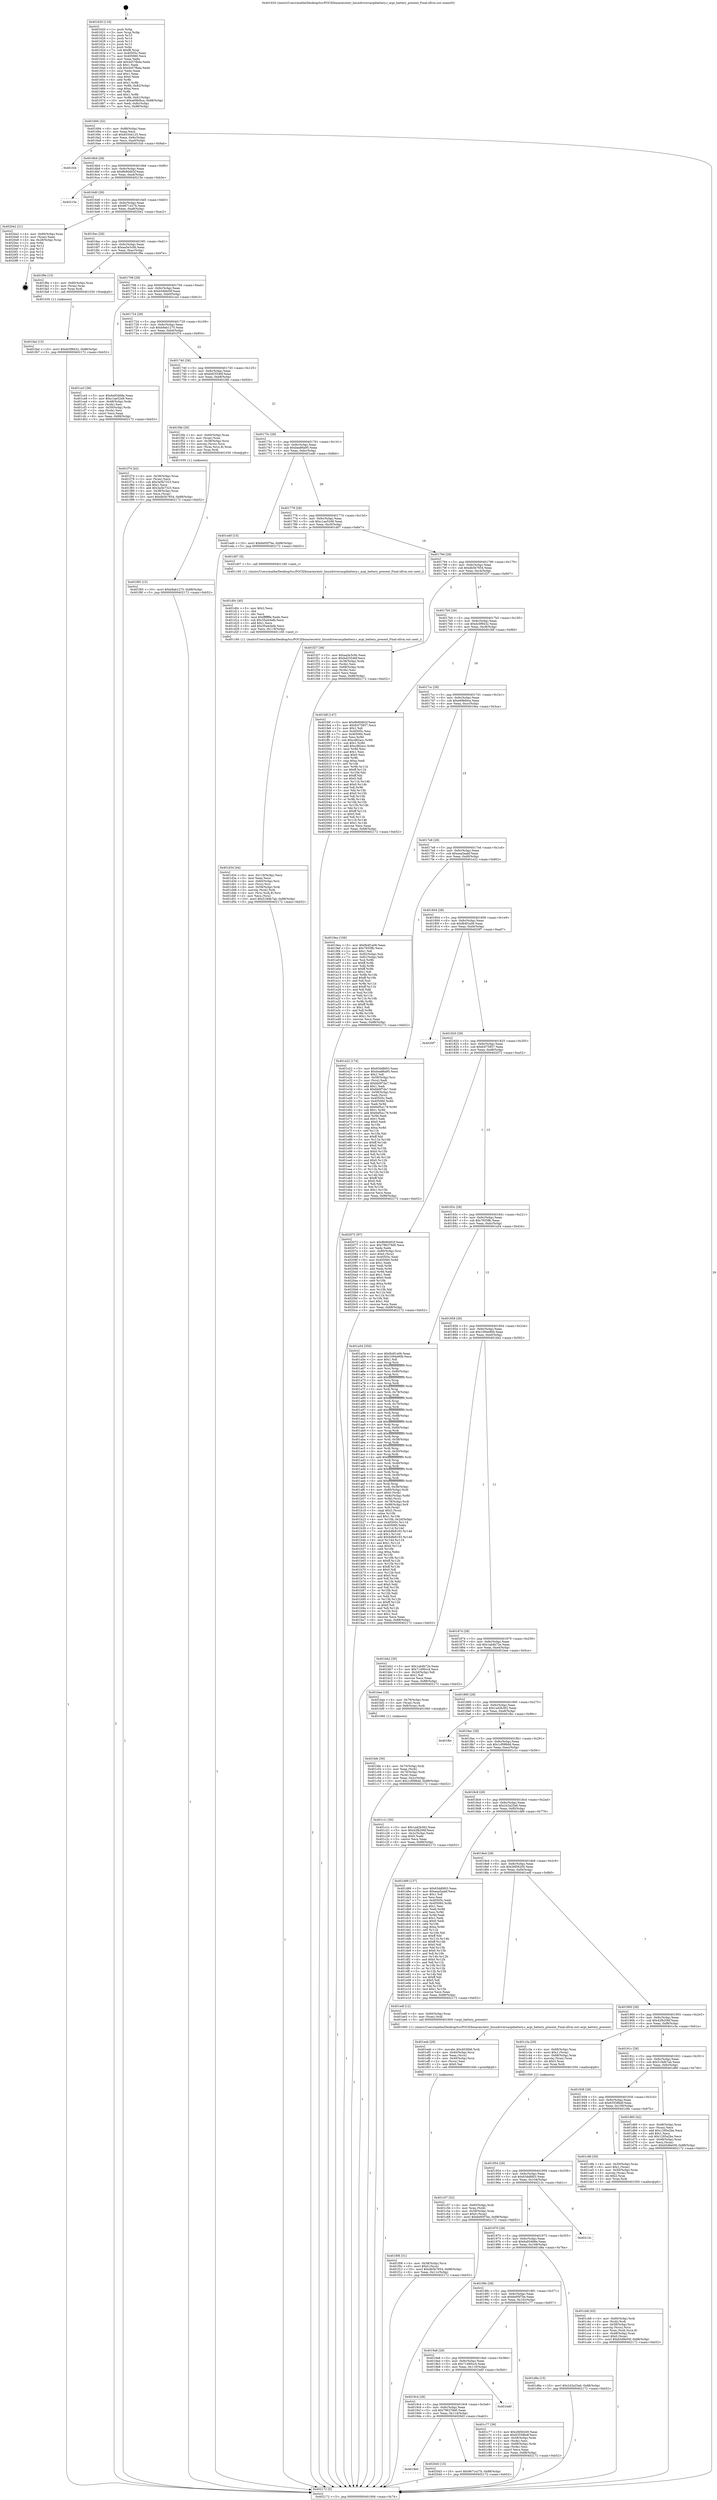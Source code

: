 digraph "0x401620" {
  label = "0x401620 (/mnt/c/Users/mathe/Desktop/tcc/POCII/binaries/extr_linuxdriversacpibattery.c_acpi_battery_present_Final-ollvm.out::main(0))"
  labelloc = "t"
  node[shape=record]

  Entry [label="",width=0.3,height=0.3,shape=circle,fillcolor=black,style=filled]
  "0x401694" [label="{
     0x401694 [32]\l
     | [instrs]\l
     &nbsp;&nbsp;0x401694 \<+6\>: mov -0x88(%rbp),%eax\l
     &nbsp;&nbsp;0x40169a \<+2\>: mov %eax,%ecx\l
     &nbsp;&nbsp;0x40169c \<+6\>: sub $0x83344125,%ecx\l
     &nbsp;&nbsp;0x4016a2 \<+6\>: mov %eax,-0x9c(%rbp)\l
     &nbsp;&nbsp;0x4016a8 \<+6\>: mov %ecx,-0xa0(%rbp)\l
     &nbsp;&nbsp;0x4016ae \<+6\>: je 0000000000401fcb \<main+0x9ab\>\l
  }"]
  "0x401fcb" [label="{
     0x401fcb\l
  }", style=dashed]
  "0x4016b4" [label="{
     0x4016b4 [28]\l
     | [instrs]\l
     &nbsp;&nbsp;0x4016b4 \<+5\>: jmp 00000000004016b9 \<main+0x99\>\l
     &nbsp;&nbsp;0x4016b9 \<+6\>: mov -0x9c(%rbp),%eax\l
     &nbsp;&nbsp;0x4016bf \<+5\>: sub $0x8b90d02f,%eax\l
     &nbsp;&nbsp;0x4016c4 \<+6\>: mov %eax,-0xa4(%rbp)\l
     &nbsp;&nbsp;0x4016ca \<+6\>: je 000000000040215e \<main+0xb3e\>\l
  }"]
  Exit [label="",width=0.3,height=0.3,shape=circle,fillcolor=black,style=filled,peripheries=2]
  "0x40215e" [label="{
     0x40215e\l
  }", style=dashed]
  "0x4016d0" [label="{
     0x4016d0 [28]\l
     | [instrs]\l
     &nbsp;&nbsp;0x4016d0 \<+5\>: jmp 00000000004016d5 \<main+0xb5\>\l
     &nbsp;&nbsp;0x4016d5 \<+6\>: mov -0x9c(%rbp),%eax\l
     &nbsp;&nbsp;0x4016db \<+5\>: sub $0x9671e27b,%eax\l
     &nbsp;&nbsp;0x4016e0 \<+6\>: mov %eax,-0xa8(%rbp)\l
     &nbsp;&nbsp;0x4016e6 \<+6\>: je 00000000004020e2 \<main+0xac2\>\l
  }"]
  "0x4019e0" [label="{
     0x4019e0\l
  }", style=dashed]
  "0x4020e2" [label="{
     0x4020e2 [21]\l
     | [instrs]\l
     &nbsp;&nbsp;0x4020e2 \<+4\>: mov -0x80(%rbp),%rax\l
     &nbsp;&nbsp;0x4020e6 \<+2\>: mov (%rax),%eax\l
     &nbsp;&nbsp;0x4020e8 \<+4\>: lea -0x28(%rbp),%rsp\l
     &nbsp;&nbsp;0x4020ec \<+1\>: pop %rbx\l
     &nbsp;&nbsp;0x4020ed \<+2\>: pop %r12\l
     &nbsp;&nbsp;0x4020ef \<+2\>: pop %r13\l
     &nbsp;&nbsp;0x4020f1 \<+2\>: pop %r14\l
     &nbsp;&nbsp;0x4020f3 \<+2\>: pop %r15\l
     &nbsp;&nbsp;0x4020f5 \<+1\>: pop %rbp\l
     &nbsp;&nbsp;0x4020f6 \<+1\>: ret\l
  }"]
  "0x4016ec" [label="{
     0x4016ec [28]\l
     | [instrs]\l
     &nbsp;&nbsp;0x4016ec \<+5\>: jmp 00000000004016f1 \<main+0xd1\>\l
     &nbsp;&nbsp;0x4016f1 \<+6\>: mov -0x9c(%rbp),%eax\l
     &nbsp;&nbsp;0x4016f7 \<+5\>: sub $0xaa5e3c0b,%eax\l
     &nbsp;&nbsp;0x4016fc \<+6\>: mov %eax,-0xac(%rbp)\l
     &nbsp;&nbsp;0x401702 \<+6\>: je 0000000000401f9e \<main+0x97e\>\l
  }"]
  "0x4020d3" [label="{
     0x4020d3 [15]\l
     | [instrs]\l
     &nbsp;&nbsp;0x4020d3 \<+10\>: movl $0x9671e27b,-0x88(%rbp)\l
     &nbsp;&nbsp;0x4020dd \<+5\>: jmp 0000000000402172 \<main+0xb52\>\l
  }"]
  "0x401f9e" [label="{
     0x401f9e [15]\l
     | [instrs]\l
     &nbsp;&nbsp;0x401f9e \<+4\>: mov -0x60(%rbp),%rax\l
     &nbsp;&nbsp;0x401fa2 \<+3\>: mov (%rax),%rax\l
     &nbsp;&nbsp;0x401fa5 \<+3\>: mov %rax,%rdi\l
     &nbsp;&nbsp;0x401fa8 \<+5\>: call 0000000000401030 \<free@plt\>\l
     | [calls]\l
     &nbsp;&nbsp;0x401030 \{1\} (unknown)\l
  }"]
  "0x401708" [label="{
     0x401708 [28]\l
     | [instrs]\l
     &nbsp;&nbsp;0x401708 \<+5\>: jmp 000000000040170d \<main+0xed\>\l
     &nbsp;&nbsp;0x40170d \<+6\>: mov -0x9c(%rbp),%eax\l
     &nbsp;&nbsp;0x401713 \<+5\>: sub $0xb5d9e05f,%eax\l
     &nbsp;&nbsp;0x401718 \<+6\>: mov %eax,-0xb0(%rbp)\l
     &nbsp;&nbsp;0x40171e \<+6\>: je 0000000000401ce3 \<main+0x6c3\>\l
  }"]
  "0x4019c4" [label="{
     0x4019c4 [28]\l
     | [instrs]\l
     &nbsp;&nbsp;0x4019c4 \<+5\>: jmp 00000000004019c9 \<main+0x3a9\>\l
     &nbsp;&nbsp;0x4019c9 \<+6\>: mov -0x9c(%rbp),%eax\l
     &nbsp;&nbsp;0x4019cf \<+5\>: sub $0x796279d0,%eax\l
     &nbsp;&nbsp;0x4019d4 \<+6\>: mov %eax,-0x114(%rbp)\l
     &nbsp;&nbsp;0x4019da \<+6\>: je 00000000004020d3 \<main+0xab3\>\l
  }"]
  "0x401ce3" [label="{
     0x401ce3 [36]\l
     | [instrs]\l
     &nbsp;&nbsp;0x401ce3 \<+5\>: mov $0x6a93468e,%eax\l
     &nbsp;&nbsp;0x401ce8 \<+5\>: mov $0xc1ae52d9,%ecx\l
     &nbsp;&nbsp;0x401ced \<+4\>: mov -0x48(%rbp),%rdx\l
     &nbsp;&nbsp;0x401cf1 \<+2\>: mov (%rdx),%esi\l
     &nbsp;&nbsp;0x401cf3 \<+4\>: mov -0x50(%rbp),%rdx\l
     &nbsp;&nbsp;0x401cf7 \<+2\>: cmp (%rdx),%esi\l
     &nbsp;&nbsp;0x401cf9 \<+3\>: cmovl %ecx,%eax\l
     &nbsp;&nbsp;0x401cfc \<+6\>: mov %eax,-0x88(%rbp)\l
     &nbsp;&nbsp;0x401d02 \<+5\>: jmp 0000000000402172 \<main+0xb52\>\l
  }"]
  "0x401724" [label="{
     0x401724 [28]\l
     | [instrs]\l
     &nbsp;&nbsp;0x401724 \<+5\>: jmp 0000000000401729 \<main+0x109\>\l
     &nbsp;&nbsp;0x401729 \<+6\>: mov -0x9c(%rbp),%eax\l
     &nbsp;&nbsp;0x40172f \<+5\>: sub $0xb9ab1275,%eax\l
     &nbsp;&nbsp;0x401734 \<+6\>: mov %eax,-0xb4(%rbp)\l
     &nbsp;&nbsp;0x40173a \<+6\>: je 0000000000401f74 \<main+0x954\>\l
  }"]
  "0x401bd0" [label="{
     0x401bd0\l
  }", style=dashed]
  "0x401f74" [label="{
     0x401f74 [42]\l
     | [instrs]\l
     &nbsp;&nbsp;0x401f74 \<+4\>: mov -0x38(%rbp),%rax\l
     &nbsp;&nbsp;0x401f78 \<+2\>: mov (%rax),%ecx\l
     &nbsp;&nbsp;0x401f7a \<+6\>: sub $0x3a5b7323,%ecx\l
     &nbsp;&nbsp;0x401f80 \<+3\>: add $0x1,%ecx\l
     &nbsp;&nbsp;0x401f83 \<+6\>: add $0x3a5b7323,%ecx\l
     &nbsp;&nbsp;0x401f89 \<+4\>: mov -0x38(%rbp),%rax\l
     &nbsp;&nbsp;0x401f8d \<+2\>: mov %ecx,(%rax)\l
     &nbsp;&nbsp;0x401f8f \<+10\>: movl $0xdb5b7654,-0x88(%rbp)\l
     &nbsp;&nbsp;0x401f99 \<+5\>: jmp 0000000000402172 \<main+0xb52\>\l
  }"]
  "0x401740" [label="{
     0x401740 [28]\l
     | [instrs]\l
     &nbsp;&nbsp;0x401740 \<+5\>: jmp 0000000000401745 \<main+0x125\>\l
     &nbsp;&nbsp;0x401745 \<+6\>: mov -0x9c(%rbp),%eax\l
     &nbsp;&nbsp;0x40174b \<+5\>: sub $0xbd25546f,%eax\l
     &nbsp;&nbsp;0x401750 \<+6\>: mov %eax,-0xb8(%rbp)\l
     &nbsp;&nbsp;0x401756 \<+6\>: je 0000000000401f4b \<main+0x92b\>\l
  }"]
  "0x401fad" [label="{
     0x401fad [15]\l
     | [instrs]\l
     &nbsp;&nbsp;0x401fad \<+10\>: movl $0xdc0f9432,-0x88(%rbp)\l
     &nbsp;&nbsp;0x401fb7 \<+5\>: jmp 0000000000402172 \<main+0xb52\>\l
  }"]
  "0x401f4b" [label="{
     0x401f4b [26]\l
     | [instrs]\l
     &nbsp;&nbsp;0x401f4b \<+4\>: mov -0x60(%rbp),%rax\l
     &nbsp;&nbsp;0x401f4f \<+3\>: mov (%rax),%rax\l
     &nbsp;&nbsp;0x401f52 \<+4\>: mov -0x38(%rbp),%rcx\l
     &nbsp;&nbsp;0x401f56 \<+3\>: movslq (%rcx),%rcx\l
     &nbsp;&nbsp;0x401f59 \<+4\>: mov (%rax,%rcx,8),%rax\l
     &nbsp;&nbsp;0x401f5d \<+3\>: mov %rax,%rdi\l
     &nbsp;&nbsp;0x401f60 \<+5\>: call 0000000000401030 \<free@plt\>\l
     | [calls]\l
     &nbsp;&nbsp;0x401030 \{1\} (unknown)\l
  }"]
  "0x40175c" [label="{
     0x40175c [28]\l
     | [instrs]\l
     &nbsp;&nbsp;0x40175c \<+5\>: jmp 0000000000401761 \<main+0x141\>\l
     &nbsp;&nbsp;0x401761 \<+6\>: mov -0x9c(%rbp),%eax\l
     &nbsp;&nbsp;0x401767 \<+5\>: sub $0xbea86a95,%eax\l
     &nbsp;&nbsp;0x40176c \<+6\>: mov %eax,-0xbc(%rbp)\l
     &nbsp;&nbsp;0x401772 \<+6\>: je 0000000000401ed0 \<main+0x8b0\>\l
  }"]
  "0x401f65" [label="{
     0x401f65 [15]\l
     | [instrs]\l
     &nbsp;&nbsp;0x401f65 \<+10\>: movl $0xb9ab1275,-0x88(%rbp)\l
     &nbsp;&nbsp;0x401f6f \<+5\>: jmp 0000000000402172 \<main+0xb52\>\l
  }"]
  "0x401ed0" [label="{
     0x401ed0 [15]\l
     | [instrs]\l
     &nbsp;&nbsp;0x401ed0 \<+10\>: movl $0x6e95f7be,-0x88(%rbp)\l
     &nbsp;&nbsp;0x401eda \<+5\>: jmp 0000000000402172 \<main+0xb52\>\l
  }"]
  "0x401778" [label="{
     0x401778 [28]\l
     | [instrs]\l
     &nbsp;&nbsp;0x401778 \<+5\>: jmp 000000000040177d \<main+0x15d\>\l
     &nbsp;&nbsp;0x40177d \<+6\>: mov -0x9c(%rbp),%eax\l
     &nbsp;&nbsp;0x401783 \<+5\>: sub $0xc1ae52d9,%eax\l
     &nbsp;&nbsp;0x401788 \<+6\>: mov %eax,-0xc0(%rbp)\l
     &nbsp;&nbsp;0x40178e \<+6\>: je 0000000000401d07 \<main+0x6e7\>\l
  }"]
  "0x401f08" [label="{
     0x401f08 [31]\l
     | [instrs]\l
     &nbsp;&nbsp;0x401f08 \<+4\>: mov -0x38(%rbp),%rcx\l
     &nbsp;&nbsp;0x401f0c \<+6\>: movl $0x0,(%rcx)\l
     &nbsp;&nbsp;0x401f12 \<+10\>: movl $0xdb5b7654,-0x88(%rbp)\l
     &nbsp;&nbsp;0x401f1c \<+6\>: mov %eax,-0x11c(%rbp)\l
     &nbsp;&nbsp;0x401f22 \<+5\>: jmp 0000000000402172 \<main+0xb52\>\l
  }"]
  "0x401d07" [label="{
     0x401d07 [5]\l
     | [instrs]\l
     &nbsp;&nbsp;0x401d07 \<+5\>: call 0000000000401160 \<next_i\>\l
     | [calls]\l
     &nbsp;&nbsp;0x401160 \{1\} (/mnt/c/Users/mathe/Desktop/tcc/POCII/binaries/extr_linuxdriversacpibattery.c_acpi_battery_present_Final-ollvm.out::next_i)\l
  }"]
  "0x401794" [label="{
     0x401794 [28]\l
     | [instrs]\l
     &nbsp;&nbsp;0x401794 \<+5\>: jmp 0000000000401799 \<main+0x179\>\l
     &nbsp;&nbsp;0x401799 \<+6\>: mov -0x9c(%rbp),%eax\l
     &nbsp;&nbsp;0x40179f \<+5\>: sub $0xdb5b7654,%eax\l
     &nbsp;&nbsp;0x4017a4 \<+6\>: mov %eax,-0xc4(%rbp)\l
     &nbsp;&nbsp;0x4017aa \<+6\>: je 0000000000401f27 \<main+0x907\>\l
  }"]
  "0x401eeb" [label="{
     0x401eeb [29]\l
     | [instrs]\l
     &nbsp;&nbsp;0x401eeb \<+10\>: movabs $0x4030b6,%rdi\l
     &nbsp;&nbsp;0x401ef5 \<+4\>: mov -0x40(%rbp),%rcx\l
     &nbsp;&nbsp;0x401ef9 \<+2\>: mov %eax,(%rcx)\l
     &nbsp;&nbsp;0x401efb \<+4\>: mov -0x40(%rbp),%rcx\l
     &nbsp;&nbsp;0x401eff \<+2\>: mov (%rcx),%esi\l
     &nbsp;&nbsp;0x401f01 \<+2\>: mov $0x0,%al\l
     &nbsp;&nbsp;0x401f03 \<+5\>: call 0000000000401040 \<printf@plt\>\l
     | [calls]\l
     &nbsp;&nbsp;0x401040 \{1\} (unknown)\l
  }"]
  "0x401f27" [label="{
     0x401f27 [36]\l
     | [instrs]\l
     &nbsp;&nbsp;0x401f27 \<+5\>: mov $0xaa5e3c0b,%eax\l
     &nbsp;&nbsp;0x401f2c \<+5\>: mov $0xbd25546f,%ecx\l
     &nbsp;&nbsp;0x401f31 \<+4\>: mov -0x38(%rbp),%rdx\l
     &nbsp;&nbsp;0x401f35 \<+2\>: mov (%rdx),%esi\l
     &nbsp;&nbsp;0x401f37 \<+4\>: mov -0x68(%rbp),%rdx\l
     &nbsp;&nbsp;0x401f3b \<+2\>: cmp (%rdx),%esi\l
     &nbsp;&nbsp;0x401f3d \<+3\>: cmovl %ecx,%eax\l
     &nbsp;&nbsp;0x401f40 \<+6\>: mov %eax,-0x88(%rbp)\l
     &nbsp;&nbsp;0x401f46 \<+5\>: jmp 0000000000402172 \<main+0xb52\>\l
  }"]
  "0x4017b0" [label="{
     0x4017b0 [28]\l
     | [instrs]\l
     &nbsp;&nbsp;0x4017b0 \<+5\>: jmp 00000000004017b5 \<main+0x195\>\l
     &nbsp;&nbsp;0x4017b5 \<+6\>: mov -0x9c(%rbp),%eax\l
     &nbsp;&nbsp;0x4017bb \<+5\>: sub $0xdc0f9432,%eax\l
     &nbsp;&nbsp;0x4017c0 \<+6\>: mov %eax,-0xc8(%rbp)\l
     &nbsp;&nbsp;0x4017c6 \<+6\>: je 0000000000401fdf \<main+0x9bf\>\l
  }"]
  "0x401d34" [label="{
     0x401d34 [44]\l
     | [instrs]\l
     &nbsp;&nbsp;0x401d34 \<+6\>: mov -0x118(%rbp),%ecx\l
     &nbsp;&nbsp;0x401d3a \<+3\>: imul %eax,%ecx\l
     &nbsp;&nbsp;0x401d3d \<+4\>: mov -0x60(%rbp),%rsi\l
     &nbsp;&nbsp;0x401d41 \<+3\>: mov (%rsi),%rsi\l
     &nbsp;&nbsp;0x401d44 \<+4\>: mov -0x58(%rbp),%rdi\l
     &nbsp;&nbsp;0x401d48 \<+3\>: movslq (%rdi),%rdi\l
     &nbsp;&nbsp;0x401d4b \<+4\>: mov (%rsi,%rdi,8),%rsi\l
     &nbsp;&nbsp;0x401d4f \<+2\>: mov %ecx,(%rsi)\l
     &nbsp;&nbsp;0x401d51 \<+10\>: movl $0x518db7ab,-0x88(%rbp)\l
     &nbsp;&nbsp;0x401d5b \<+5\>: jmp 0000000000402172 \<main+0xb52\>\l
  }"]
  "0x401fdf" [label="{
     0x401fdf [147]\l
     | [instrs]\l
     &nbsp;&nbsp;0x401fdf \<+5\>: mov $0x8b90d02f,%eax\l
     &nbsp;&nbsp;0x401fe4 \<+5\>: mov $0xfc075857,%ecx\l
     &nbsp;&nbsp;0x401fe9 \<+2\>: mov $0x1,%dl\l
     &nbsp;&nbsp;0x401feb \<+7\>: mov 0x40505c,%esi\l
     &nbsp;&nbsp;0x401ff2 \<+7\>: mov 0x405060,%edi\l
     &nbsp;&nbsp;0x401ff9 \<+3\>: mov %esi,%r8d\l
     &nbsp;&nbsp;0x401ffc \<+7\>: sub $0xcd82acc,%r8d\l
     &nbsp;&nbsp;0x402003 \<+4\>: sub $0x1,%r8d\l
     &nbsp;&nbsp;0x402007 \<+7\>: add $0xcd82acc,%r8d\l
     &nbsp;&nbsp;0x40200e \<+4\>: imul %r8d,%esi\l
     &nbsp;&nbsp;0x402012 \<+3\>: and $0x1,%esi\l
     &nbsp;&nbsp;0x402015 \<+3\>: cmp $0x0,%esi\l
     &nbsp;&nbsp;0x402018 \<+4\>: sete %r9b\l
     &nbsp;&nbsp;0x40201c \<+3\>: cmp $0xa,%edi\l
     &nbsp;&nbsp;0x40201f \<+4\>: setl %r10b\l
     &nbsp;&nbsp;0x402023 \<+3\>: mov %r9b,%r11b\l
     &nbsp;&nbsp;0x402026 \<+4\>: xor $0xff,%r11b\l
     &nbsp;&nbsp;0x40202a \<+3\>: mov %r10b,%bl\l
     &nbsp;&nbsp;0x40202d \<+3\>: xor $0xff,%bl\l
     &nbsp;&nbsp;0x402030 \<+3\>: xor $0x0,%dl\l
     &nbsp;&nbsp;0x402033 \<+3\>: mov %r11b,%r14b\l
     &nbsp;&nbsp;0x402036 \<+4\>: and $0x0,%r14b\l
     &nbsp;&nbsp;0x40203a \<+3\>: and %dl,%r9b\l
     &nbsp;&nbsp;0x40203d \<+3\>: mov %bl,%r15b\l
     &nbsp;&nbsp;0x402040 \<+4\>: and $0x0,%r15b\l
     &nbsp;&nbsp;0x402044 \<+3\>: and %dl,%r10b\l
     &nbsp;&nbsp;0x402047 \<+3\>: or %r9b,%r14b\l
     &nbsp;&nbsp;0x40204a \<+3\>: or %r10b,%r15b\l
     &nbsp;&nbsp;0x40204d \<+3\>: xor %r15b,%r14b\l
     &nbsp;&nbsp;0x402050 \<+3\>: or %bl,%r11b\l
     &nbsp;&nbsp;0x402053 \<+4\>: xor $0xff,%r11b\l
     &nbsp;&nbsp;0x402057 \<+3\>: or $0x0,%dl\l
     &nbsp;&nbsp;0x40205a \<+3\>: and %dl,%r11b\l
     &nbsp;&nbsp;0x40205d \<+3\>: or %r11b,%r14b\l
     &nbsp;&nbsp;0x402060 \<+4\>: test $0x1,%r14b\l
     &nbsp;&nbsp;0x402064 \<+3\>: cmovne %ecx,%eax\l
     &nbsp;&nbsp;0x402067 \<+6\>: mov %eax,-0x88(%rbp)\l
     &nbsp;&nbsp;0x40206d \<+5\>: jmp 0000000000402172 \<main+0xb52\>\l
  }"]
  "0x4017cc" [label="{
     0x4017cc [28]\l
     | [instrs]\l
     &nbsp;&nbsp;0x4017cc \<+5\>: jmp 00000000004017d1 \<main+0x1b1\>\l
     &nbsp;&nbsp;0x4017d1 \<+6\>: mov -0x9c(%rbp),%eax\l
     &nbsp;&nbsp;0x4017d7 \<+5\>: sub $0xe69bf4ca,%eax\l
     &nbsp;&nbsp;0x4017dc \<+6\>: mov %eax,-0xcc(%rbp)\l
     &nbsp;&nbsp;0x4017e2 \<+6\>: je 00000000004019ea \<main+0x3ca\>\l
  }"]
  "0x401d0c" [label="{
     0x401d0c [40]\l
     | [instrs]\l
     &nbsp;&nbsp;0x401d0c \<+5\>: mov $0x2,%ecx\l
     &nbsp;&nbsp;0x401d11 \<+1\>: cltd\l
     &nbsp;&nbsp;0x401d12 \<+2\>: idiv %ecx\l
     &nbsp;&nbsp;0x401d14 \<+6\>: imul $0xfffffffe,%edx,%ecx\l
     &nbsp;&nbsp;0x401d1a \<+6\>: sub $0x35a4cbdb,%ecx\l
     &nbsp;&nbsp;0x401d20 \<+3\>: add $0x1,%ecx\l
     &nbsp;&nbsp;0x401d23 \<+6\>: add $0x35a4cbdb,%ecx\l
     &nbsp;&nbsp;0x401d29 \<+6\>: mov %ecx,-0x118(%rbp)\l
     &nbsp;&nbsp;0x401d2f \<+5\>: call 0000000000401160 \<next_i\>\l
     | [calls]\l
     &nbsp;&nbsp;0x401160 \{1\} (/mnt/c/Users/mathe/Desktop/tcc/POCII/binaries/extr_linuxdriversacpibattery.c_acpi_battery_present_Final-ollvm.out::next_i)\l
  }"]
  "0x4019ea" [label="{
     0x4019ea [106]\l
     | [instrs]\l
     &nbsp;&nbsp;0x4019ea \<+5\>: mov $0xfb4f1a06,%eax\l
     &nbsp;&nbsp;0x4019ef \<+5\>: mov $0x7655ffc,%ecx\l
     &nbsp;&nbsp;0x4019f4 \<+2\>: mov $0x1,%dl\l
     &nbsp;&nbsp;0x4019f6 \<+7\>: mov -0x82(%rbp),%sil\l
     &nbsp;&nbsp;0x4019fd \<+7\>: mov -0x81(%rbp),%dil\l
     &nbsp;&nbsp;0x401a04 \<+3\>: mov %sil,%r8b\l
     &nbsp;&nbsp;0x401a07 \<+4\>: xor $0xff,%r8b\l
     &nbsp;&nbsp;0x401a0b \<+3\>: mov %dil,%r9b\l
     &nbsp;&nbsp;0x401a0e \<+4\>: xor $0xff,%r9b\l
     &nbsp;&nbsp;0x401a12 \<+3\>: xor $0x1,%dl\l
     &nbsp;&nbsp;0x401a15 \<+3\>: mov %r8b,%r10b\l
     &nbsp;&nbsp;0x401a18 \<+4\>: and $0xff,%r10b\l
     &nbsp;&nbsp;0x401a1c \<+3\>: and %dl,%sil\l
     &nbsp;&nbsp;0x401a1f \<+3\>: mov %r9b,%r11b\l
     &nbsp;&nbsp;0x401a22 \<+4\>: and $0xff,%r11b\l
     &nbsp;&nbsp;0x401a26 \<+3\>: and %dl,%dil\l
     &nbsp;&nbsp;0x401a29 \<+3\>: or %sil,%r10b\l
     &nbsp;&nbsp;0x401a2c \<+3\>: or %dil,%r11b\l
     &nbsp;&nbsp;0x401a2f \<+3\>: xor %r11b,%r10b\l
     &nbsp;&nbsp;0x401a32 \<+3\>: or %r9b,%r8b\l
     &nbsp;&nbsp;0x401a35 \<+4\>: xor $0xff,%r8b\l
     &nbsp;&nbsp;0x401a39 \<+3\>: or $0x1,%dl\l
     &nbsp;&nbsp;0x401a3c \<+3\>: and %dl,%r8b\l
     &nbsp;&nbsp;0x401a3f \<+3\>: or %r8b,%r10b\l
     &nbsp;&nbsp;0x401a42 \<+4\>: test $0x1,%r10b\l
     &nbsp;&nbsp;0x401a46 \<+3\>: cmovne %ecx,%eax\l
     &nbsp;&nbsp;0x401a49 \<+6\>: mov %eax,-0x88(%rbp)\l
     &nbsp;&nbsp;0x401a4f \<+5\>: jmp 0000000000402172 \<main+0xb52\>\l
  }"]
  "0x4017e8" [label="{
     0x4017e8 [28]\l
     | [instrs]\l
     &nbsp;&nbsp;0x4017e8 \<+5\>: jmp 00000000004017ed \<main+0x1cd\>\l
     &nbsp;&nbsp;0x4017ed \<+6\>: mov -0x9c(%rbp),%eax\l
     &nbsp;&nbsp;0x4017f3 \<+5\>: sub $0xeaa5aabf,%eax\l
     &nbsp;&nbsp;0x4017f8 \<+6\>: mov %eax,-0xd0(%rbp)\l
     &nbsp;&nbsp;0x4017fe \<+6\>: je 0000000000401e22 \<main+0x802\>\l
  }"]
  "0x402172" [label="{
     0x402172 [5]\l
     | [instrs]\l
     &nbsp;&nbsp;0x402172 \<+5\>: jmp 0000000000401694 \<main+0x74\>\l
  }"]
  "0x401620" [label="{
     0x401620 [116]\l
     | [instrs]\l
     &nbsp;&nbsp;0x401620 \<+1\>: push %rbp\l
     &nbsp;&nbsp;0x401621 \<+3\>: mov %rsp,%rbp\l
     &nbsp;&nbsp;0x401624 \<+2\>: push %r15\l
     &nbsp;&nbsp;0x401626 \<+2\>: push %r14\l
     &nbsp;&nbsp;0x401628 \<+2\>: push %r13\l
     &nbsp;&nbsp;0x40162a \<+2\>: push %r12\l
     &nbsp;&nbsp;0x40162c \<+1\>: push %rbx\l
     &nbsp;&nbsp;0x40162d \<+7\>: sub $0xf8,%rsp\l
     &nbsp;&nbsp;0x401634 \<+7\>: mov 0x40505c,%eax\l
     &nbsp;&nbsp;0x40163b \<+7\>: mov 0x405060,%ecx\l
     &nbsp;&nbsp;0x401642 \<+2\>: mov %eax,%edx\l
     &nbsp;&nbsp;0x401644 \<+6\>: add $0x4457fbda,%edx\l
     &nbsp;&nbsp;0x40164a \<+3\>: sub $0x1,%edx\l
     &nbsp;&nbsp;0x40164d \<+6\>: sub $0x4457fbda,%edx\l
     &nbsp;&nbsp;0x401653 \<+3\>: imul %edx,%eax\l
     &nbsp;&nbsp;0x401656 \<+3\>: and $0x1,%eax\l
     &nbsp;&nbsp;0x401659 \<+3\>: cmp $0x0,%eax\l
     &nbsp;&nbsp;0x40165c \<+4\>: sete %r8b\l
     &nbsp;&nbsp;0x401660 \<+4\>: and $0x1,%r8b\l
     &nbsp;&nbsp;0x401664 \<+7\>: mov %r8b,-0x82(%rbp)\l
     &nbsp;&nbsp;0x40166b \<+3\>: cmp $0xa,%ecx\l
     &nbsp;&nbsp;0x40166e \<+4\>: setl %r8b\l
     &nbsp;&nbsp;0x401672 \<+4\>: and $0x1,%r8b\l
     &nbsp;&nbsp;0x401676 \<+7\>: mov %r8b,-0x81(%rbp)\l
     &nbsp;&nbsp;0x40167d \<+10\>: movl $0xe69bf4ca,-0x88(%rbp)\l
     &nbsp;&nbsp;0x401687 \<+6\>: mov %edi,-0x8c(%rbp)\l
     &nbsp;&nbsp;0x40168d \<+7\>: mov %rsi,-0x98(%rbp)\l
  }"]
  "0x401cb8" [label="{
     0x401cb8 [43]\l
     | [instrs]\l
     &nbsp;&nbsp;0x401cb8 \<+4\>: mov -0x60(%rbp),%rdi\l
     &nbsp;&nbsp;0x401cbc \<+3\>: mov (%rdi),%rdi\l
     &nbsp;&nbsp;0x401cbf \<+4\>: mov -0x58(%rbp),%rcx\l
     &nbsp;&nbsp;0x401cc3 \<+3\>: movslq (%rcx),%rcx\l
     &nbsp;&nbsp;0x401cc6 \<+4\>: mov %rax,(%rdi,%rcx,8)\l
     &nbsp;&nbsp;0x401cca \<+4\>: mov -0x48(%rbp),%rax\l
     &nbsp;&nbsp;0x401cce \<+6\>: movl $0x0,(%rax)\l
     &nbsp;&nbsp;0x401cd4 \<+10\>: movl $0xb5d9e05f,-0x88(%rbp)\l
     &nbsp;&nbsp;0x401cde \<+5\>: jmp 0000000000402172 \<main+0xb52\>\l
  }"]
  "0x401e22" [label="{
     0x401e22 [174]\l
     | [instrs]\l
     &nbsp;&nbsp;0x401e22 \<+5\>: mov $0x63ddfd03,%eax\l
     &nbsp;&nbsp;0x401e27 \<+5\>: mov $0xbea86a95,%ecx\l
     &nbsp;&nbsp;0x401e2c \<+2\>: mov $0x1,%dl\l
     &nbsp;&nbsp;0x401e2e \<+4\>: mov -0x58(%rbp),%rsi\l
     &nbsp;&nbsp;0x401e32 \<+2\>: mov (%rsi),%edi\l
     &nbsp;&nbsp;0x401e34 \<+6\>: add $0xbb0f7da7,%edi\l
     &nbsp;&nbsp;0x401e3a \<+3\>: add $0x1,%edi\l
     &nbsp;&nbsp;0x401e3d \<+6\>: sub $0xbb0f7da7,%edi\l
     &nbsp;&nbsp;0x401e43 \<+4\>: mov -0x58(%rbp),%rsi\l
     &nbsp;&nbsp;0x401e47 \<+2\>: mov %edi,(%rsi)\l
     &nbsp;&nbsp;0x401e49 \<+7\>: mov 0x40505c,%edi\l
     &nbsp;&nbsp;0x401e50 \<+8\>: mov 0x405060,%r8d\l
     &nbsp;&nbsp;0x401e58 \<+3\>: mov %edi,%r9d\l
     &nbsp;&nbsp;0x401e5b \<+7\>: sub $0x6ef5a178,%r9d\l
     &nbsp;&nbsp;0x401e62 \<+4\>: sub $0x1,%r9d\l
     &nbsp;&nbsp;0x401e66 \<+7\>: add $0x6ef5a178,%r9d\l
     &nbsp;&nbsp;0x401e6d \<+4\>: imul %r9d,%edi\l
     &nbsp;&nbsp;0x401e71 \<+3\>: and $0x1,%edi\l
     &nbsp;&nbsp;0x401e74 \<+3\>: cmp $0x0,%edi\l
     &nbsp;&nbsp;0x401e77 \<+4\>: sete %r10b\l
     &nbsp;&nbsp;0x401e7b \<+4\>: cmp $0xa,%r8d\l
     &nbsp;&nbsp;0x401e7f \<+4\>: setl %r11b\l
     &nbsp;&nbsp;0x401e83 \<+3\>: mov %r10b,%bl\l
     &nbsp;&nbsp;0x401e86 \<+3\>: xor $0xff,%bl\l
     &nbsp;&nbsp;0x401e89 \<+3\>: mov %r11b,%r14b\l
     &nbsp;&nbsp;0x401e8c \<+4\>: xor $0xff,%r14b\l
     &nbsp;&nbsp;0x401e90 \<+3\>: xor $0x0,%dl\l
     &nbsp;&nbsp;0x401e93 \<+3\>: mov %bl,%r15b\l
     &nbsp;&nbsp;0x401e96 \<+4\>: and $0x0,%r15b\l
     &nbsp;&nbsp;0x401e9a \<+3\>: and %dl,%r10b\l
     &nbsp;&nbsp;0x401e9d \<+3\>: mov %r14b,%r12b\l
     &nbsp;&nbsp;0x401ea0 \<+4\>: and $0x0,%r12b\l
     &nbsp;&nbsp;0x401ea4 \<+3\>: and %dl,%r11b\l
     &nbsp;&nbsp;0x401ea7 \<+3\>: or %r10b,%r15b\l
     &nbsp;&nbsp;0x401eaa \<+3\>: or %r11b,%r12b\l
     &nbsp;&nbsp;0x401ead \<+3\>: xor %r12b,%r15b\l
     &nbsp;&nbsp;0x401eb0 \<+3\>: or %r14b,%bl\l
     &nbsp;&nbsp;0x401eb3 \<+3\>: xor $0xff,%bl\l
     &nbsp;&nbsp;0x401eb6 \<+3\>: or $0x0,%dl\l
     &nbsp;&nbsp;0x401eb9 \<+2\>: and %dl,%bl\l
     &nbsp;&nbsp;0x401ebb \<+3\>: or %bl,%r15b\l
     &nbsp;&nbsp;0x401ebe \<+4\>: test $0x1,%r15b\l
     &nbsp;&nbsp;0x401ec2 \<+3\>: cmovne %ecx,%eax\l
     &nbsp;&nbsp;0x401ec5 \<+6\>: mov %eax,-0x88(%rbp)\l
     &nbsp;&nbsp;0x401ecb \<+5\>: jmp 0000000000402172 \<main+0xb52\>\l
  }"]
  "0x401804" [label="{
     0x401804 [28]\l
     | [instrs]\l
     &nbsp;&nbsp;0x401804 \<+5\>: jmp 0000000000401809 \<main+0x1e9\>\l
     &nbsp;&nbsp;0x401809 \<+6\>: mov -0x9c(%rbp),%eax\l
     &nbsp;&nbsp;0x40180f \<+5\>: sub $0xfb4f1a06,%eax\l
     &nbsp;&nbsp;0x401814 \<+6\>: mov %eax,-0xd4(%rbp)\l
     &nbsp;&nbsp;0x40181a \<+6\>: je 00000000004020f7 \<main+0xad7\>\l
  }"]
  "0x4019a8" [label="{
     0x4019a8 [28]\l
     | [instrs]\l
     &nbsp;&nbsp;0x4019a8 \<+5\>: jmp 00000000004019ad \<main+0x38d\>\l
     &nbsp;&nbsp;0x4019ad \<+6\>: mov -0x9c(%rbp),%eax\l
     &nbsp;&nbsp;0x4019b3 \<+5\>: sub $0x71490cc4,%eax\l
     &nbsp;&nbsp;0x4019b8 \<+6\>: mov %eax,-0x110(%rbp)\l
     &nbsp;&nbsp;0x4019be \<+6\>: je 0000000000401bd0 \<main+0x5b0\>\l
  }"]
  "0x4020f7" [label="{
     0x4020f7\l
  }", style=dashed]
  "0x401820" [label="{
     0x401820 [28]\l
     | [instrs]\l
     &nbsp;&nbsp;0x401820 \<+5\>: jmp 0000000000401825 \<main+0x205\>\l
     &nbsp;&nbsp;0x401825 \<+6\>: mov -0x9c(%rbp),%eax\l
     &nbsp;&nbsp;0x40182b \<+5\>: sub $0xfc075857,%eax\l
     &nbsp;&nbsp;0x401830 \<+6\>: mov %eax,-0xd8(%rbp)\l
     &nbsp;&nbsp;0x401836 \<+6\>: je 0000000000402072 \<main+0xa52\>\l
  }"]
  "0x401c77" [label="{
     0x401c77 [36]\l
     | [instrs]\l
     &nbsp;&nbsp;0x401c77 \<+5\>: mov $0x2fd56200,%eax\l
     &nbsp;&nbsp;0x401c7c \<+5\>: mov $0x63558bdf,%ecx\l
     &nbsp;&nbsp;0x401c81 \<+4\>: mov -0x58(%rbp),%rdx\l
     &nbsp;&nbsp;0x401c85 \<+2\>: mov (%rdx),%esi\l
     &nbsp;&nbsp;0x401c87 \<+4\>: mov -0x68(%rbp),%rdx\l
     &nbsp;&nbsp;0x401c8b \<+2\>: cmp (%rdx),%esi\l
     &nbsp;&nbsp;0x401c8d \<+3\>: cmovl %ecx,%eax\l
     &nbsp;&nbsp;0x401c90 \<+6\>: mov %eax,-0x88(%rbp)\l
     &nbsp;&nbsp;0x401c96 \<+5\>: jmp 0000000000402172 \<main+0xb52\>\l
  }"]
  "0x402072" [label="{
     0x402072 [97]\l
     | [instrs]\l
     &nbsp;&nbsp;0x402072 \<+5\>: mov $0x8b90d02f,%eax\l
     &nbsp;&nbsp;0x402077 \<+5\>: mov $0x796279d0,%ecx\l
     &nbsp;&nbsp;0x40207c \<+2\>: xor %edx,%edx\l
     &nbsp;&nbsp;0x40207e \<+4\>: mov -0x80(%rbp),%rsi\l
     &nbsp;&nbsp;0x402082 \<+6\>: movl $0x0,(%rsi)\l
     &nbsp;&nbsp;0x402088 \<+7\>: mov 0x40505c,%edi\l
     &nbsp;&nbsp;0x40208f \<+8\>: mov 0x405060,%r8d\l
     &nbsp;&nbsp;0x402097 \<+3\>: sub $0x1,%edx\l
     &nbsp;&nbsp;0x40209a \<+3\>: mov %edi,%r9d\l
     &nbsp;&nbsp;0x40209d \<+3\>: add %edx,%r9d\l
     &nbsp;&nbsp;0x4020a0 \<+4\>: imul %r9d,%edi\l
     &nbsp;&nbsp;0x4020a4 \<+3\>: and $0x1,%edi\l
     &nbsp;&nbsp;0x4020a7 \<+3\>: cmp $0x0,%edi\l
     &nbsp;&nbsp;0x4020aa \<+4\>: sete %r10b\l
     &nbsp;&nbsp;0x4020ae \<+4\>: cmp $0xa,%r8d\l
     &nbsp;&nbsp;0x4020b2 \<+4\>: setl %r11b\l
     &nbsp;&nbsp;0x4020b6 \<+3\>: mov %r10b,%bl\l
     &nbsp;&nbsp;0x4020b9 \<+3\>: and %r11b,%bl\l
     &nbsp;&nbsp;0x4020bc \<+3\>: xor %r11b,%r10b\l
     &nbsp;&nbsp;0x4020bf \<+3\>: or %r10b,%bl\l
     &nbsp;&nbsp;0x4020c2 \<+3\>: test $0x1,%bl\l
     &nbsp;&nbsp;0x4020c5 \<+3\>: cmovne %ecx,%eax\l
     &nbsp;&nbsp;0x4020c8 \<+6\>: mov %eax,-0x88(%rbp)\l
     &nbsp;&nbsp;0x4020ce \<+5\>: jmp 0000000000402172 \<main+0xb52\>\l
  }"]
  "0x40183c" [label="{
     0x40183c [28]\l
     | [instrs]\l
     &nbsp;&nbsp;0x40183c \<+5\>: jmp 0000000000401841 \<main+0x221\>\l
     &nbsp;&nbsp;0x401841 \<+6\>: mov -0x9c(%rbp),%eax\l
     &nbsp;&nbsp;0x401847 \<+5\>: sub $0x7655ffc,%eax\l
     &nbsp;&nbsp;0x40184c \<+6\>: mov %eax,-0xdc(%rbp)\l
     &nbsp;&nbsp;0x401852 \<+6\>: je 0000000000401a54 \<main+0x434\>\l
  }"]
  "0x40198c" [label="{
     0x40198c [28]\l
     | [instrs]\l
     &nbsp;&nbsp;0x40198c \<+5\>: jmp 0000000000401991 \<main+0x371\>\l
     &nbsp;&nbsp;0x401991 \<+6\>: mov -0x9c(%rbp),%eax\l
     &nbsp;&nbsp;0x401997 \<+5\>: sub $0x6e95f7be,%eax\l
     &nbsp;&nbsp;0x40199c \<+6\>: mov %eax,-0x10c(%rbp)\l
     &nbsp;&nbsp;0x4019a2 \<+6\>: je 0000000000401c77 \<main+0x657\>\l
  }"]
  "0x401a54" [label="{
     0x401a54 [350]\l
     | [instrs]\l
     &nbsp;&nbsp;0x401a54 \<+5\>: mov $0xfb4f1a06,%eax\l
     &nbsp;&nbsp;0x401a59 \<+5\>: mov $0x1094e90b,%ecx\l
     &nbsp;&nbsp;0x401a5e \<+2\>: mov $0x1,%dl\l
     &nbsp;&nbsp;0x401a60 \<+3\>: mov %rsp,%rsi\l
     &nbsp;&nbsp;0x401a63 \<+4\>: add $0xfffffffffffffff0,%rsi\l
     &nbsp;&nbsp;0x401a67 \<+3\>: mov %rsi,%rsp\l
     &nbsp;&nbsp;0x401a6a \<+4\>: mov %rsi,-0x80(%rbp)\l
     &nbsp;&nbsp;0x401a6e \<+3\>: mov %rsp,%rsi\l
     &nbsp;&nbsp;0x401a71 \<+4\>: add $0xfffffffffffffff0,%rsi\l
     &nbsp;&nbsp;0x401a75 \<+3\>: mov %rsi,%rsp\l
     &nbsp;&nbsp;0x401a78 \<+3\>: mov %rsp,%rdi\l
     &nbsp;&nbsp;0x401a7b \<+4\>: add $0xfffffffffffffff0,%rdi\l
     &nbsp;&nbsp;0x401a7f \<+3\>: mov %rdi,%rsp\l
     &nbsp;&nbsp;0x401a82 \<+4\>: mov %rdi,-0x78(%rbp)\l
     &nbsp;&nbsp;0x401a86 \<+3\>: mov %rsp,%rdi\l
     &nbsp;&nbsp;0x401a89 \<+4\>: add $0xfffffffffffffff0,%rdi\l
     &nbsp;&nbsp;0x401a8d \<+3\>: mov %rdi,%rsp\l
     &nbsp;&nbsp;0x401a90 \<+4\>: mov %rdi,-0x70(%rbp)\l
     &nbsp;&nbsp;0x401a94 \<+3\>: mov %rsp,%rdi\l
     &nbsp;&nbsp;0x401a97 \<+4\>: add $0xfffffffffffffff0,%rdi\l
     &nbsp;&nbsp;0x401a9b \<+3\>: mov %rdi,%rsp\l
     &nbsp;&nbsp;0x401a9e \<+4\>: mov %rdi,-0x68(%rbp)\l
     &nbsp;&nbsp;0x401aa2 \<+3\>: mov %rsp,%rdi\l
     &nbsp;&nbsp;0x401aa5 \<+4\>: add $0xfffffffffffffff0,%rdi\l
     &nbsp;&nbsp;0x401aa9 \<+3\>: mov %rdi,%rsp\l
     &nbsp;&nbsp;0x401aac \<+4\>: mov %rdi,-0x60(%rbp)\l
     &nbsp;&nbsp;0x401ab0 \<+3\>: mov %rsp,%rdi\l
     &nbsp;&nbsp;0x401ab3 \<+4\>: add $0xfffffffffffffff0,%rdi\l
     &nbsp;&nbsp;0x401ab7 \<+3\>: mov %rdi,%rsp\l
     &nbsp;&nbsp;0x401aba \<+4\>: mov %rdi,-0x58(%rbp)\l
     &nbsp;&nbsp;0x401abe \<+3\>: mov %rsp,%rdi\l
     &nbsp;&nbsp;0x401ac1 \<+4\>: add $0xfffffffffffffff0,%rdi\l
     &nbsp;&nbsp;0x401ac5 \<+3\>: mov %rdi,%rsp\l
     &nbsp;&nbsp;0x401ac8 \<+4\>: mov %rdi,-0x50(%rbp)\l
     &nbsp;&nbsp;0x401acc \<+3\>: mov %rsp,%rdi\l
     &nbsp;&nbsp;0x401acf \<+4\>: add $0xfffffffffffffff0,%rdi\l
     &nbsp;&nbsp;0x401ad3 \<+3\>: mov %rdi,%rsp\l
     &nbsp;&nbsp;0x401ad6 \<+4\>: mov %rdi,-0x48(%rbp)\l
     &nbsp;&nbsp;0x401ada \<+3\>: mov %rsp,%rdi\l
     &nbsp;&nbsp;0x401add \<+4\>: add $0xfffffffffffffff0,%rdi\l
     &nbsp;&nbsp;0x401ae1 \<+3\>: mov %rdi,%rsp\l
     &nbsp;&nbsp;0x401ae4 \<+4\>: mov %rdi,-0x40(%rbp)\l
     &nbsp;&nbsp;0x401ae8 \<+3\>: mov %rsp,%rdi\l
     &nbsp;&nbsp;0x401aeb \<+4\>: add $0xfffffffffffffff0,%rdi\l
     &nbsp;&nbsp;0x401aef \<+3\>: mov %rdi,%rsp\l
     &nbsp;&nbsp;0x401af2 \<+4\>: mov %rdi,-0x38(%rbp)\l
     &nbsp;&nbsp;0x401af6 \<+4\>: mov -0x80(%rbp),%rdi\l
     &nbsp;&nbsp;0x401afa \<+6\>: movl $0x0,(%rdi)\l
     &nbsp;&nbsp;0x401b00 \<+7\>: mov -0x8c(%rbp),%r8d\l
     &nbsp;&nbsp;0x401b07 \<+3\>: mov %r8d,(%rsi)\l
     &nbsp;&nbsp;0x401b0a \<+4\>: mov -0x78(%rbp),%rdi\l
     &nbsp;&nbsp;0x401b0e \<+7\>: mov -0x98(%rbp),%r9\l
     &nbsp;&nbsp;0x401b15 \<+3\>: mov %r9,(%rdi)\l
     &nbsp;&nbsp;0x401b18 \<+3\>: cmpl $0x2,(%rsi)\l
     &nbsp;&nbsp;0x401b1b \<+4\>: setne %r10b\l
     &nbsp;&nbsp;0x401b1f \<+4\>: and $0x1,%r10b\l
     &nbsp;&nbsp;0x401b23 \<+4\>: mov %r10b,-0x2d(%rbp)\l
     &nbsp;&nbsp;0x401b27 \<+8\>: mov 0x40505c,%r11d\l
     &nbsp;&nbsp;0x401b2f \<+7\>: mov 0x405060,%ebx\l
     &nbsp;&nbsp;0x401b36 \<+3\>: mov %r11d,%r14d\l
     &nbsp;&nbsp;0x401b39 \<+7\>: sub $0x6dfe8193,%r14d\l
     &nbsp;&nbsp;0x401b40 \<+4\>: sub $0x1,%r14d\l
     &nbsp;&nbsp;0x401b44 \<+7\>: add $0x6dfe8193,%r14d\l
     &nbsp;&nbsp;0x401b4b \<+4\>: imul %r14d,%r11d\l
     &nbsp;&nbsp;0x401b4f \<+4\>: and $0x1,%r11d\l
     &nbsp;&nbsp;0x401b53 \<+4\>: cmp $0x0,%r11d\l
     &nbsp;&nbsp;0x401b57 \<+4\>: sete %r10b\l
     &nbsp;&nbsp;0x401b5b \<+3\>: cmp $0xa,%ebx\l
     &nbsp;&nbsp;0x401b5e \<+4\>: setl %r15b\l
     &nbsp;&nbsp;0x401b62 \<+3\>: mov %r10b,%r12b\l
     &nbsp;&nbsp;0x401b65 \<+4\>: xor $0xff,%r12b\l
     &nbsp;&nbsp;0x401b69 \<+3\>: mov %r15b,%r13b\l
     &nbsp;&nbsp;0x401b6c \<+4\>: xor $0xff,%r13b\l
     &nbsp;&nbsp;0x401b70 \<+3\>: xor $0x0,%dl\l
     &nbsp;&nbsp;0x401b73 \<+3\>: mov %r12b,%sil\l
     &nbsp;&nbsp;0x401b76 \<+4\>: and $0x0,%sil\l
     &nbsp;&nbsp;0x401b7a \<+3\>: and %dl,%r10b\l
     &nbsp;&nbsp;0x401b7d \<+3\>: mov %r13b,%dil\l
     &nbsp;&nbsp;0x401b80 \<+4\>: and $0x0,%dil\l
     &nbsp;&nbsp;0x401b84 \<+3\>: and %dl,%r15b\l
     &nbsp;&nbsp;0x401b87 \<+3\>: or %r10b,%sil\l
     &nbsp;&nbsp;0x401b8a \<+3\>: or %r15b,%dil\l
     &nbsp;&nbsp;0x401b8d \<+3\>: xor %dil,%sil\l
     &nbsp;&nbsp;0x401b90 \<+3\>: or %r13b,%r12b\l
     &nbsp;&nbsp;0x401b93 \<+4\>: xor $0xff,%r12b\l
     &nbsp;&nbsp;0x401b97 \<+3\>: or $0x0,%dl\l
     &nbsp;&nbsp;0x401b9a \<+3\>: and %dl,%r12b\l
     &nbsp;&nbsp;0x401b9d \<+3\>: or %r12b,%sil\l
     &nbsp;&nbsp;0x401ba0 \<+4\>: test $0x1,%sil\l
     &nbsp;&nbsp;0x401ba4 \<+3\>: cmovne %ecx,%eax\l
     &nbsp;&nbsp;0x401ba7 \<+6\>: mov %eax,-0x88(%rbp)\l
     &nbsp;&nbsp;0x401bad \<+5\>: jmp 0000000000402172 \<main+0xb52\>\l
  }"]
  "0x401858" [label="{
     0x401858 [28]\l
     | [instrs]\l
     &nbsp;&nbsp;0x401858 \<+5\>: jmp 000000000040185d \<main+0x23d\>\l
     &nbsp;&nbsp;0x40185d \<+6\>: mov -0x9c(%rbp),%eax\l
     &nbsp;&nbsp;0x401863 \<+5\>: sub $0x1094e90b,%eax\l
     &nbsp;&nbsp;0x401868 \<+6\>: mov %eax,-0xe0(%rbp)\l
     &nbsp;&nbsp;0x40186e \<+6\>: je 0000000000401bb2 \<main+0x592\>\l
  }"]
  "0x401d8a" [label="{
     0x401d8a [15]\l
     | [instrs]\l
     &nbsp;&nbsp;0x401d8a \<+10\>: movl $0x243a25a6,-0x88(%rbp)\l
     &nbsp;&nbsp;0x401d94 \<+5\>: jmp 0000000000402172 \<main+0xb52\>\l
  }"]
  "0x401970" [label="{
     0x401970 [28]\l
     | [instrs]\l
     &nbsp;&nbsp;0x401970 \<+5\>: jmp 0000000000401975 \<main+0x355\>\l
     &nbsp;&nbsp;0x401975 \<+6\>: mov -0x9c(%rbp),%eax\l
     &nbsp;&nbsp;0x40197b \<+5\>: sub $0x6a93468e,%eax\l
     &nbsp;&nbsp;0x401980 \<+6\>: mov %eax,-0x108(%rbp)\l
     &nbsp;&nbsp;0x401986 \<+6\>: je 0000000000401d8a \<main+0x76a\>\l
  }"]
  "0x401bb2" [label="{
     0x401bb2 [30]\l
     | [instrs]\l
     &nbsp;&nbsp;0x401bb2 \<+5\>: mov $0x1ab4b72e,%eax\l
     &nbsp;&nbsp;0x401bb7 \<+5\>: mov $0x71490cc4,%ecx\l
     &nbsp;&nbsp;0x401bbc \<+3\>: mov -0x2d(%rbp),%dl\l
     &nbsp;&nbsp;0x401bbf \<+3\>: test $0x1,%dl\l
     &nbsp;&nbsp;0x401bc2 \<+3\>: cmovne %ecx,%eax\l
     &nbsp;&nbsp;0x401bc5 \<+6\>: mov %eax,-0x88(%rbp)\l
     &nbsp;&nbsp;0x401bcb \<+5\>: jmp 0000000000402172 \<main+0xb52\>\l
  }"]
  "0x401874" [label="{
     0x401874 [28]\l
     | [instrs]\l
     &nbsp;&nbsp;0x401874 \<+5\>: jmp 0000000000401879 \<main+0x259\>\l
     &nbsp;&nbsp;0x401879 \<+6\>: mov -0x9c(%rbp),%eax\l
     &nbsp;&nbsp;0x40187f \<+5\>: sub $0x1ab4b72e,%eax\l
     &nbsp;&nbsp;0x401884 \<+6\>: mov %eax,-0xe4(%rbp)\l
     &nbsp;&nbsp;0x40188a \<+6\>: je 0000000000401bee \<main+0x5ce\>\l
  }"]
  "0x40213c" [label="{
     0x40213c\l
  }", style=dashed]
  "0x401bee" [label="{
     0x401bee [16]\l
     | [instrs]\l
     &nbsp;&nbsp;0x401bee \<+4\>: mov -0x78(%rbp),%rax\l
     &nbsp;&nbsp;0x401bf2 \<+3\>: mov (%rax),%rax\l
     &nbsp;&nbsp;0x401bf5 \<+4\>: mov 0x8(%rax),%rdi\l
     &nbsp;&nbsp;0x401bf9 \<+5\>: call 0000000000401060 \<atoi@plt\>\l
     | [calls]\l
     &nbsp;&nbsp;0x401060 \{1\} (unknown)\l
  }"]
  "0x401890" [label="{
     0x401890 [28]\l
     | [instrs]\l
     &nbsp;&nbsp;0x401890 \<+5\>: jmp 0000000000401895 \<main+0x275\>\l
     &nbsp;&nbsp;0x401895 \<+6\>: mov -0x9c(%rbp),%eax\l
     &nbsp;&nbsp;0x40189b \<+5\>: sub $0x1ad2b362,%eax\l
     &nbsp;&nbsp;0x4018a0 \<+6\>: mov %eax,-0xe8(%rbp)\l
     &nbsp;&nbsp;0x4018a6 \<+6\>: je 0000000000401fbc \<main+0x99c\>\l
  }"]
  "0x401bfe" [label="{
     0x401bfe [30]\l
     | [instrs]\l
     &nbsp;&nbsp;0x401bfe \<+4\>: mov -0x70(%rbp),%rdi\l
     &nbsp;&nbsp;0x401c02 \<+2\>: mov %eax,(%rdi)\l
     &nbsp;&nbsp;0x401c04 \<+4\>: mov -0x70(%rbp),%rdi\l
     &nbsp;&nbsp;0x401c08 \<+2\>: mov (%rdi),%eax\l
     &nbsp;&nbsp;0x401c0a \<+3\>: mov %eax,-0x2c(%rbp)\l
     &nbsp;&nbsp;0x401c0d \<+10\>: movl $0x1cf086dd,-0x88(%rbp)\l
     &nbsp;&nbsp;0x401c17 \<+5\>: jmp 0000000000402172 \<main+0xb52\>\l
  }"]
  "0x401954" [label="{
     0x401954 [28]\l
     | [instrs]\l
     &nbsp;&nbsp;0x401954 \<+5\>: jmp 0000000000401959 \<main+0x339\>\l
     &nbsp;&nbsp;0x401959 \<+6\>: mov -0x9c(%rbp),%eax\l
     &nbsp;&nbsp;0x40195f \<+5\>: sub $0x63ddfd03,%eax\l
     &nbsp;&nbsp;0x401964 \<+6\>: mov %eax,-0x104(%rbp)\l
     &nbsp;&nbsp;0x40196a \<+6\>: je 000000000040213c \<main+0xb1c\>\l
  }"]
  "0x401fbc" [label="{
     0x401fbc\l
  }", style=dashed]
  "0x4018ac" [label="{
     0x4018ac [28]\l
     | [instrs]\l
     &nbsp;&nbsp;0x4018ac \<+5\>: jmp 00000000004018b1 \<main+0x291\>\l
     &nbsp;&nbsp;0x4018b1 \<+6\>: mov -0x9c(%rbp),%eax\l
     &nbsp;&nbsp;0x4018b7 \<+5\>: sub $0x1cf086dd,%eax\l
     &nbsp;&nbsp;0x4018bc \<+6\>: mov %eax,-0xec(%rbp)\l
     &nbsp;&nbsp;0x4018c2 \<+6\>: je 0000000000401c1c \<main+0x5fc\>\l
  }"]
  "0x401c9b" [label="{
     0x401c9b [29]\l
     | [instrs]\l
     &nbsp;&nbsp;0x401c9b \<+4\>: mov -0x50(%rbp),%rax\l
     &nbsp;&nbsp;0x401c9f \<+6\>: movl $0x1,(%rax)\l
     &nbsp;&nbsp;0x401ca5 \<+4\>: mov -0x50(%rbp),%rax\l
     &nbsp;&nbsp;0x401ca9 \<+3\>: movslq (%rax),%rax\l
     &nbsp;&nbsp;0x401cac \<+4\>: shl $0x2,%rax\l
     &nbsp;&nbsp;0x401cb0 \<+3\>: mov %rax,%rdi\l
     &nbsp;&nbsp;0x401cb3 \<+5\>: call 0000000000401050 \<malloc@plt\>\l
     | [calls]\l
     &nbsp;&nbsp;0x401050 \{1\} (unknown)\l
  }"]
  "0x401c1c" [label="{
     0x401c1c [30]\l
     | [instrs]\l
     &nbsp;&nbsp;0x401c1c \<+5\>: mov $0x1ad2b362,%eax\l
     &nbsp;&nbsp;0x401c21 \<+5\>: mov $0x42fb206f,%ecx\l
     &nbsp;&nbsp;0x401c26 \<+3\>: mov -0x2c(%rbp),%edx\l
     &nbsp;&nbsp;0x401c29 \<+3\>: cmp $0x0,%edx\l
     &nbsp;&nbsp;0x401c2c \<+3\>: cmove %ecx,%eax\l
     &nbsp;&nbsp;0x401c2f \<+6\>: mov %eax,-0x88(%rbp)\l
     &nbsp;&nbsp;0x401c35 \<+5\>: jmp 0000000000402172 \<main+0xb52\>\l
  }"]
  "0x4018c8" [label="{
     0x4018c8 [28]\l
     | [instrs]\l
     &nbsp;&nbsp;0x4018c8 \<+5\>: jmp 00000000004018cd \<main+0x2ad\>\l
     &nbsp;&nbsp;0x4018cd \<+6\>: mov -0x9c(%rbp),%eax\l
     &nbsp;&nbsp;0x4018d3 \<+5\>: sub $0x243a25a6,%eax\l
     &nbsp;&nbsp;0x4018d8 \<+6\>: mov %eax,-0xf0(%rbp)\l
     &nbsp;&nbsp;0x4018de \<+6\>: je 0000000000401d99 \<main+0x779\>\l
  }"]
  "0x401938" [label="{
     0x401938 [28]\l
     | [instrs]\l
     &nbsp;&nbsp;0x401938 \<+5\>: jmp 000000000040193d \<main+0x31d\>\l
     &nbsp;&nbsp;0x40193d \<+6\>: mov -0x9c(%rbp),%eax\l
     &nbsp;&nbsp;0x401943 \<+5\>: sub $0x63558bdf,%eax\l
     &nbsp;&nbsp;0x401948 \<+6\>: mov %eax,-0x100(%rbp)\l
     &nbsp;&nbsp;0x40194e \<+6\>: je 0000000000401c9b \<main+0x67b\>\l
  }"]
  "0x401d99" [label="{
     0x401d99 [137]\l
     | [instrs]\l
     &nbsp;&nbsp;0x401d99 \<+5\>: mov $0x63ddfd03,%eax\l
     &nbsp;&nbsp;0x401d9e \<+5\>: mov $0xeaa5aabf,%ecx\l
     &nbsp;&nbsp;0x401da3 \<+2\>: mov $0x1,%dl\l
     &nbsp;&nbsp;0x401da5 \<+2\>: xor %esi,%esi\l
     &nbsp;&nbsp;0x401da7 \<+7\>: mov 0x40505c,%edi\l
     &nbsp;&nbsp;0x401dae \<+8\>: mov 0x405060,%r8d\l
     &nbsp;&nbsp;0x401db6 \<+3\>: sub $0x1,%esi\l
     &nbsp;&nbsp;0x401db9 \<+3\>: mov %edi,%r9d\l
     &nbsp;&nbsp;0x401dbc \<+3\>: add %esi,%r9d\l
     &nbsp;&nbsp;0x401dbf \<+4\>: imul %r9d,%edi\l
     &nbsp;&nbsp;0x401dc3 \<+3\>: and $0x1,%edi\l
     &nbsp;&nbsp;0x401dc6 \<+3\>: cmp $0x0,%edi\l
     &nbsp;&nbsp;0x401dc9 \<+4\>: sete %r10b\l
     &nbsp;&nbsp;0x401dcd \<+4\>: cmp $0xa,%r8d\l
     &nbsp;&nbsp;0x401dd1 \<+4\>: setl %r11b\l
     &nbsp;&nbsp;0x401dd5 \<+3\>: mov %r10b,%bl\l
     &nbsp;&nbsp;0x401dd8 \<+3\>: xor $0xff,%bl\l
     &nbsp;&nbsp;0x401ddb \<+3\>: mov %r11b,%r14b\l
     &nbsp;&nbsp;0x401dde \<+4\>: xor $0xff,%r14b\l
     &nbsp;&nbsp;0x401de2 \<+3\>: xor $0x0,%dl\l
     &nbsp;&nbsp;0x401de5 \<+3\>: mov %bl,%r15b\l
     &nbsp;&nbsp;0x401de8 \<+4\>: and $0x0,%r15b\l
     &nbsp;&nbsp;0x401dec \<+3\>: and %dl,%r10b\l
     &nbsp;&nbsp;0x401def \<+3\>: mov %r14b,%r12b\l
     &nbsp;&nbsp;0x401df2 \<+4\>: and $0x0,%r12b\l
     &nbsp;&nbsp;0x401df6 \<+3\>: and %dl,%r11b\l
     &nbsp;&nbsp;0x401df9 \<+3\>: or %r10b,%r15b\l
     &nbsp;&nbsp;0x401dfc \<+3\>: or %r11b,%r12b\l
     &nbsp;&nbsp;0x401dff \<+3\>: xor %r12b,%r15b\l
     &nbsp;&nbsp;0x401e02 \<+3\>: or %r14b,%bl\l
     &nbsp;&nbsp;0x401e05 \<+3\>: xor $0xff,%bl\l
     &nbsp;&nbsp;0x401e08 \<+3\>: or $0x0,%dl\l
     &nbsp;&nbsp;0x401e0b \<+2\>: and %dl,%bl\l
     &nbsp;&nbsp;0x401e0d \<+3\>: or %bl,%r15b\l
     &nbsp;&nbsp;0x401e10 \<+4\>: test $0x1,%r15b\l
     &nbsp;&nbsp;0x401e14 \<+3\>: cmovne %ecx,%eax\l
     &nbsp;&nbsp;0x401e17 \<+6\>: mov %eax,-0x88(%rbp)\l
     &nbsp;&nbsp;0x401e1d \<+5\>: jmp 0000000000402172 \<main+0xb52\>\l
  }"]
  "0x4018e4" [label="{
     0x4018e4 [28]\l
     | [instrs]\l
     &nbsp;&nbsp;0x4018e4 \<+5\>: jmp 00000000004018e9 \<main+0x2c9\>\l
     &nbsp;&nbsp;0x4018e9 \<+6\>: mov -0x9c(%rbp),%eax\l
     &nbsp;&nbsp;0x4018ef \<+5\>: sub $0x2fd56200,%eax\l
     &nbsp;&nbsp;0x4018f4 \<+6\>: mov %eax,-0xf4(%rbp)\l
     &nbsp;&nbsp;0x4018fa \<+6\>: je 0000000000401edf \<main+0x8bf\>\l
  }"]
  "0x401d60" [label="{
     0x401d60 [42]\l
     | [instrs]\l
     &nbsp;&nbsp;0x401d60 \<+4\>: mov -0x48(%rbp),%rax\l
     &nbsp;&nbsp;0x401d64 \<+2\>: mov (%rax),%ecx\l
     &nbsp;&nbsp;0x401d66 \<+6\>: add $0x1295a2be,%ecx\l
     &nbsp;&nbsp;0x401d6c \<+3\>: add $0x1,%ecx\l
     &nbsp;&nbsp;0x401d6f \<+6\>: sub $0x1295a2be,%ecx\l
     &nbsp;&nbsp;0x401d75 \<+4\>: mov -0x48(%rbp),%rax\l
     &nbsp;&nbsp;0x401d79 \<+2\>: mov %ecx,(%rax)\l
     &nbsp;&nbsp;0x401d7b \<+10\>: movl $0xb5d9e05f,-0x88(%rbp)\l
     &nbsp;&nbsp;0x401d85 \<+5\>: jmp 0000000000402172 \<main+0xb52\>\l
  }"]
  "0x401edf" [label="{
     0x401edf [12]\l
     | [instrs]\l
     &nbsp;&nbsp;0x401edf \<+4\>: mov -0x60(%rbp),%rax\l
     &nbsp;&nbsp;0x401ee3 \<+3\>: mov (%rax),%rdi\l
     &nbsp;&nbsp;0x401ee6 \<+5\>: call 0000000000401600 \<acpi_battery_present\>\l
     | [calls]\l
     &nbsp;&nbsp;0x401600 \{1\} (/mnt/c/Users/mathe/Desktop/tcc/POCII/binaries/extr_linuxdriversacpibattery.c_acpi_battery_present_Final-ollvm.out::acpi_battery_present)\l
  }"]
  "0x401900" [label="{
     0x401900 [28]\l
     | [instrs]\l
     &nbsp;&nbsp;0x401900 \<+5\>: jmp 0000000000401905 \<main+0x2e5\>\l
     &nbsp;&nbsp;0x401905 \<+6\>: mov -0x9c(%rbp),%eax\l
     &nbsp;&nbsp;0x40190b \<+5\>: sub $0x42fb206f,%eax\l
     &nbsp;&nbsp;0x401910 \<+6\>: mov %eax,-0xf8(%rbp)\l
     &nbsp;&nbsp;0x401916 \<+6\>: je 0000000000401c3a \<main+0x61a\>\l
  }"]
  "0x401c57" [label="{
     0x401c57 [32]\l
     | [instrs]\l
     &nbsp;&nbsp;0x401c57 \<+4\>: mov -0x60(%rbp),%rdi\l
     &nbsp;&nbsp;0x401c5b \<+3\>: mov %rax,(%rdi)\l
     &nbsp;&nbsp;0x401c5e \<+4\>: mov -0x58(%rbp),%rax\l
     &nbsp;&nbsp;0x401c62 \<+6\>: movl $0x0,(%rax)\l
     &nbsp;&nbsp;0x401c68 \<+10\>: movl $0x6e95f7be,-0x88(%rbp)\l
     &nbsp;&nbsp;0x401c72 \<+5\>: jmp 0000000000402172 \<main+0xb52\>\l
  }"]
  "0x401c3a" [label="{
     0x401c3a [29]\l
     | [instrs]\l
     &nbsp;&nbsp;0x401c3a \<+4\>: mov -0x68(%rbp),%rax\l
     &nbsp;&nbsp;0x401c3e \<+6\>: movl $0x1,(%rax)\l
     &nbsp;&nbsp;0x401c44 \<+4\>: mov -0x68(%rbp),%rax\l
     &nbsp;&nbsp;0x401c48 \<+3\>: movslq (%rax),%rax\l
     &nbsp;&nbsp;0x401c4b \<+4\>: shl $0x3,%rax\l
     &nbsp;&nbsp;0x401c4f \<+3\>: mov %rax,%rdi\l
     &nbsp;&nbsp;0x401c52 \<+5\>: call 0000000000401050 \<malloc@plt\>\l
     | [calls]\l
     &nbsp;&nbsp;0x401050 \{1\} (unknown)\l
  }"]
  "0x40191c" [label="{
     0x40191c [28]\l
     | [instrs]\l
     &nbsp;&nbsp;0x40191c \<+5\>: jmp 0000000000401921 \<main+0x301\>\l
     &nbsp;&nbsp;0x401921 \<+6\>: mov -0x9c(%rbp),%eax\l
     &nbsp;&nbsp;0x401927 \<+5\>: sub $0x518db7ab,%eax\l
     &nbsp;&nbsp;0x40192c \<+6\>: mov %eax,-0xfc(%rbp)\l
     &nbsp;&nbsp;0x401932 \<+6\>: je 0000000000401d60 \<main+0x740\>\l
  }"]
  Entry -> "0x401620" [label=" 1"]
  "0x401694" -> "0x401fcb" [label=" 0"]
  "0x401694" -> "0x4016b4" [label=" 27"]
  "0x4020e2" -> Exit [label=" 1"]
  "0x4016b4" -> "0x40215e" [label=" 0"]
  "0x4016b4" -> "0x4016d0" [label=" 27"]
  "0x4020d3" -> "0x402172" [label=" 1"]
  "0x4016d0" -> "0x4020e2" [label=" 1"]
  "0x4016d0" -> "0x4016ec" [label=" 26"]
  "0x4019c4" -> "0x4019e0" [label=" 0"]
  "0x4016ec" -> "0x401f9e" [label=" 1"]
  "0x4016ec" -> "0x401708" [label=" 25"]
  "0x4019c4" -> "0x4020d3" [label=" 1"]
  "0x401708" -> "0x401ce3" [label=" 2"]
  "0x401708" -> "0x401724" [label=" 23"]
  "0x4019a8" -> "0x4019c4" [label=" 1"]
  "0x401724" -> "0x401f74" [label=" 1"]
  "0x401724" -> "0x401740" [label=" 22"]
  "0x4019a8" -> "0x401bd0" [label=" 0"]
  "0x401740" -> "0x401f4b" [label=" 1"]
  "0x401740" -> "0x40175c" [label=" 21"]
  "0x402072" -> "0x402172" [label=" 1"]
  "0x40175c" -> "0x401ed0" [label=" 1"]
  "0x40175c" -> "0x401778" [label=" 20"]
  "0x401fdf" -> "0x402172" [label=" 1"]
  "0x401778" -> "0x401d07" [label=" 1"]
  "0x401778" -> "0x401794" [label=" 19"]
  "0x401fad" -> "0x402172" [label=" 1"]
  "0x401794" -> "0x401f27" [label=" 2"]
  "0x401794" -> "0x4017b0" [label=" 17"]
  "0x401f9e" -> "0x401fad" [label=" 1"]
  "0x4017b0" -> "0x401fdf" [label=" 1"]
  "0x4017b0" -> "0x4017cc" [label=" 16"]
  "0x401f74" -> "0x402172" [label=" 1"]
  "0x4017cc" -> "0x4019ea" [label=" 1"]
  "0x4017cc" -> "0x4017e8" [label=" 15"]
  "0x4019ea" -> "0x402172" [label=" 1"]
  "0x401620" -> "0x401694" [label=" 1"]
  "0x402172" -> "0x401694" [label=" 26"]
  "0x401f65" -> "0x402172" [label=" 1"]
  "0x4017e8" -> "0x401e22" [label=" 1"]
  "0x4017e8" -> "0x401804" [label=" 14"]
  "0x401f4b" -> "0x401f65" [label=" 1"]
  "0x401804" -> "0x4020f7" [label=" 0"]
  "0x401804" -> "0x401820" [label=" 14"]
  "0x401f27" -> "0x402172" [label=" 2"]
  "0x401820" -> "0x402072" [label=" 1"]
  "0x401820" -> "0x40183c" [label=" 13"]
  "0x401f08" -> "0x402172" [label=" 1"]
  "0x40183c" -> "0x401a54" [label=" 1"]
  "0x40183c" -> "0x401858" [label=" 12"]
  "0x401edf" -> "0x401eeb" [label=" 1"]
  "0x401a54" -> "0x402172" [label=" 1"]
  "0x401ed0" -> "0x402172" [label=" 1"]
  "0x401858" -> "0x401bb2" [label=" 1"]
  "0x401858" -> "0x401874" [label=" 11"]
  "0x401bb2" -> "0x402172" [label=" 1"]
  "0x401d99" -> "0x402172" [label=" 1"]
  "0x401874" -> "0x401bee" [label=" 1"]
  "0x401874" -> "0x401890" [label=" 10"]
  "0x401bee" -> "0x401bfe" [label=" 1"]
  "0x401bfe" -> "0x402172" [label=" 1"]
  "0x401d8a" -> "0x402172" [label=" 1"]
  "0x401890" -> "0x401fbc" [label=" 0"]
  "0x401890" -> "0x4018ac" [label=" 10"]
  "0x401d34" -> "0x402172" [label=" 1"]
  "0x4018ac" -> "0x401c1c" [label=" 1"]
  "0x4018ac" -> "0x4018c8" [label=" 9"]
  "0x401c1c" -> "0x402172" [label=" 1"]
  "0x401d0c" -> "0x401d34" [label=" 1"]
  "0x4018c8" -> "0x401d99" [label=" 1"]
  "0x4018c8" -> "0x4018e4" [label=" 8"]
  "0x401ce3" -> "0x402172" [label=" 2"]
  "0x4018e4" -> "0x401edf" [label=" 1"]
  "0x4018e4" -> "0x401900" [label=" 7"]
  "0x401cb8" -> "0x402172" [label=" 1"]
  "0x401900" -> "0x401c3a" [label=" 1"]
  "0x401900" -> "0x40191c" [label=" 6"]
  "0x401c3a" -> "0x401c57" [label=" 1"]
  "0x401c57" -> "0x402172" [label=" 1"]
  "0x401c9b" -> "0x401cb8" [label=" 1"]
  "0x40191c" -> "0x401d60" [label=" 1"]
  "0x40191c" -> "0x401938" [label=" 5"]
  "0x401d07" -> "0x401d0c" [label=" 1"]
  "0x401938" -> "0x401c9b" [label=" 1"]
  "0x401938" -> "0x401954" [label=" 4"]
  "0x401d60" -> "0x402172" [label=" 1"]
  "0x401954" -> "0x40213c" [label=" 0"]
  "0x401954" -> "0x401970" [label=" 4"]
  "0x401e22" -> "0x402172" [label=" 1"]
  "0x401970" -> "0x401d8a" [label=" 1"]
  "0x401970" -> "0x40198c" [label=" 3"]
  "0x401eeb" -> "0x401f08" [label=" 1"]
  "0x40198c" -> "0x401c77" [label=" 2"]
  "0x40198c" -> "0x4019a8" [label=" 1"]
  "0x401c77" -> "0x402172" [label=" 2"]
}
